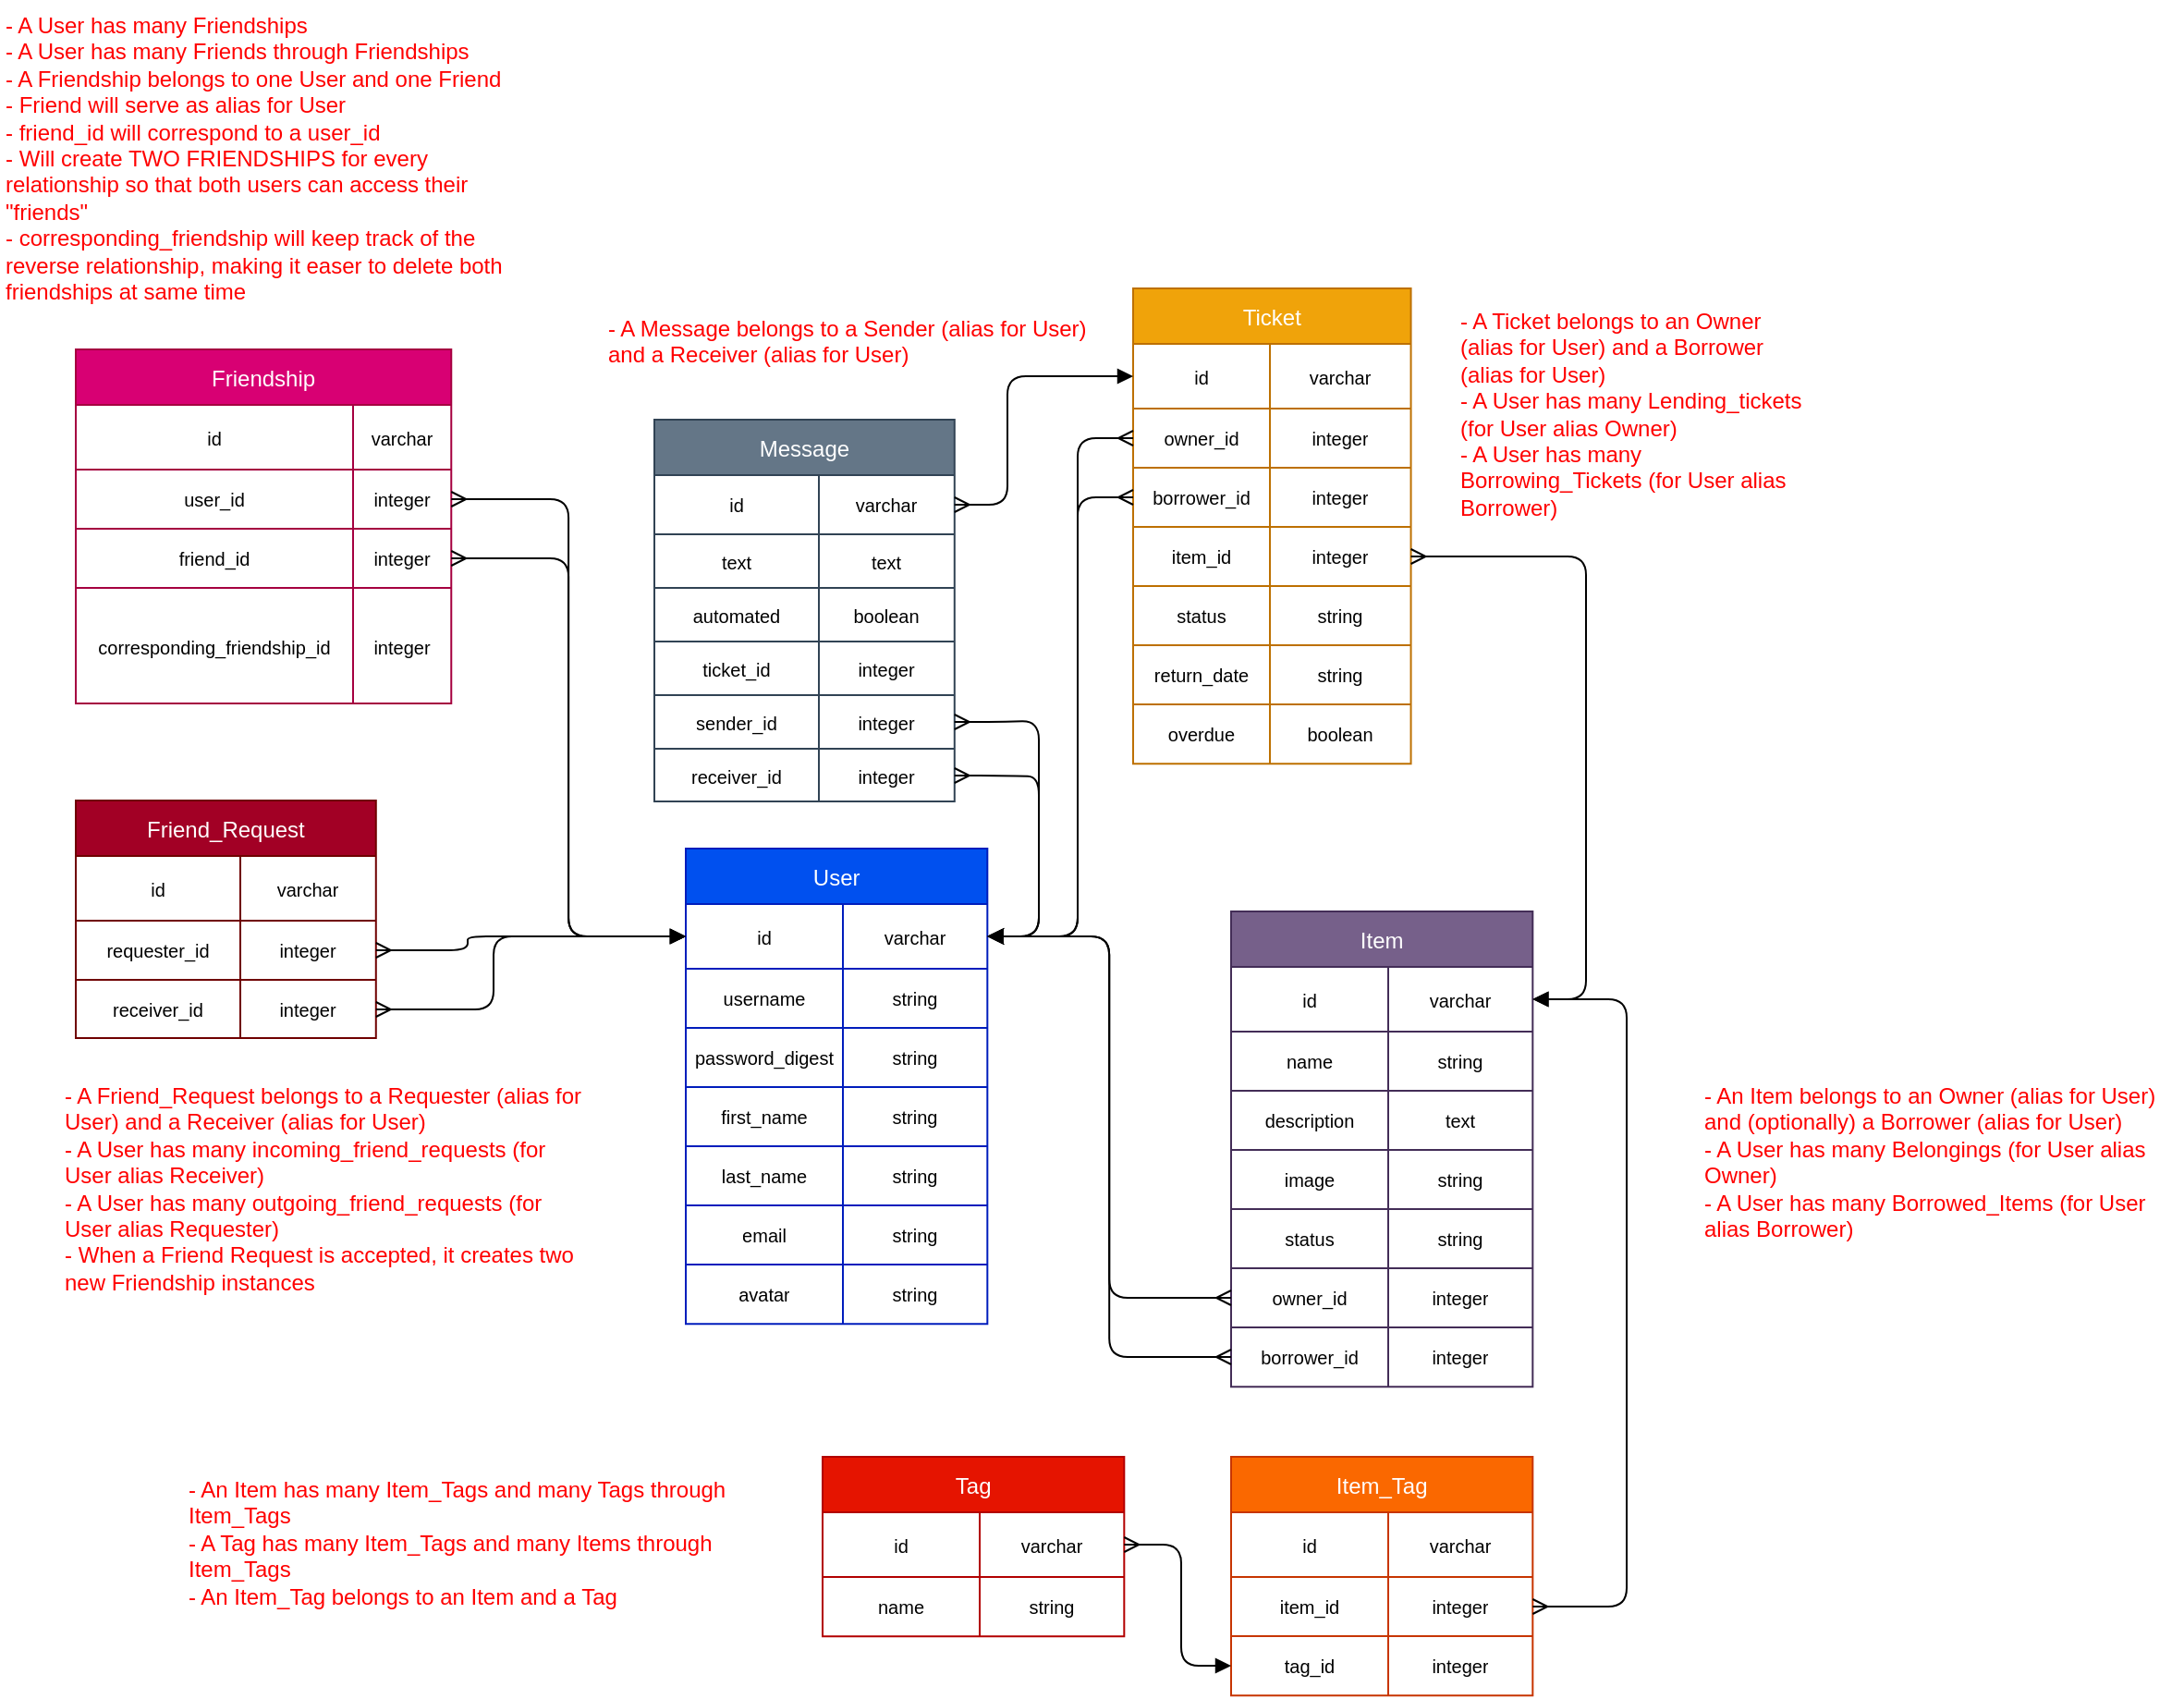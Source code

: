 <mxfile>
    <diagram id="GixmWMwX_nylo4apT2Ep" name="Page-1">
        <mxGraphModel dx="2006" dy="1072" grid="0" gridSize="10" guides="1" tooltips="1" connect="1" arrows="1" fold="1" page="0" pageScale="1" pageWidth="850" pageHeight="1100" background="#ffffff" math="0" shadow="0">
            <root>
                <mxCell id="0"/>
                <mxCell id="1" parent="0"/>
                <mxCell id="2" value="User" style="shape=table;startSize=30;container=1;collapsible=0;childLayout=tableLayout;strokeWidth=1;strokeColor=#001DBC;fillColor=#0050ef;fontColor=#ffffff;" parent="1" vertex="1">
                    <mxGeometry x="-1024" y="-136" width="163.16" height="257.139" as="geometry"/>
                </mxCell>
                <mxCell id="3" value="" style="shape=partialRectangle;collapsible=0;dropTarget=0;pointerEvents=0;fillColor=none;top=0;left=0;bottom=0;right=0;points=[[0,0.5],[1,0.5]];portConstraint=eastwest;" parent="2" vertex="1">
                    <mxGeometry y="30" width="163.16" height="35" as="geometry"/>
                </mxCell>
                <mxCell id="4" value="id" style="shape=partialRectangle;html=1;whiteSpace=wrap;connectable=0;overflow=hidden;fillColor=none;top=0;left=0;bottom=0;right=0;pointerEvents=1;fontColor=#000000;fontSize=10;" parent="3" vertex="1">
                    <mxGeometry width="85" height="35" as="geometry">
                        <mxRectangle width="85" height="35" as="alternateBounds"/>
                    </mxGeometry>
                </mxCell>
                <mxCell id="5" value="varchar" style="shape=partialRectangle;html=1;whiteSpace=wrap;connectable=0;overflow=hidden;fillColor=none;top=0;left=0;bottom=0;right=0;pointerEvents=1;fontColor=#000000;fontSize=10;" parent="3" vertex="1">
                    <mxGeometry x="85" width="78" height="35" as="geometry">
                        <mxRectangle width="78" height="35" as="alternateBounds"/>
                    </mxGeometry>
                </mxCell>
                <mxCell id="6" value="" style="shape=partialRectangle;collapsible=0;dropTarget=0;pointerEvents=0;fillColor=none;top=0;left=0;bottom=0;right=0;points=[[0,0.5],[1,0.5]];portConstraint=eastwest;" parent="2" vertex="1">
                    <mxGeometry y="65" width="163.16" height="32" as="geometry"/>
                </mxCell>
                <mxCell id="7" value="username" style="shape=partialRectangle;html=1;whiteSpace=wrap;connectable=0;overflow=hidden;fillColor=none;top=0;left=0;bottom=0;right=0;pointerEvents=1;fontSize=10;fontColor=#000000;" parent="6" vertex="1">
                    <mxGeometry width="85" height="32" as="geometry">
                        <mxRectangle width="85" height="32" as="alternateBounds"/>
                    </mxGeometry>
                </mxCell>
                <mxCell id="8" value="string" style="shape=partialRectangle;html=1;whiteSpace=wrap;connectable=0;overflow=hidden;fillColor=none;top=0;left=0;bottom=0;right=0;pointerEvents=1;fontSize=10;fontColor=#000000;" parent="6" vertex="1">
                    <mxGeometry x="85" width="78" height="32" as="geometry">
                        <mxRectangle width="78" height="32" as="alternateBounds"/>
                    </mxGeometry>
                </mxCell>
                <mxCell id="9" style="shape=partialRectangle;collapsible=0;dropTarget=0;pointerEvents=0;fillColor=none;top=0;left=0;bottom=0;right=0;points=[[0,0.5],[1,0.5]];portConstraint=eastwest;" parent="2" vertex="1">
                    <mxGeometry y="97" width="163.16" height="32" as="geometry"/>
                </mxCell>
                <mxCell id="10" value="password_digest" style="shape=partialRectangle;html=1;whiteSpace=wrap;connectable=0;overflow=hidden;fillColor=none;top=0;left=0;bottom=0;right=0;pointerEvents=1;fontSize=10;fontColor=#000000;" parent="9" vertex="1">
                    <mxGeometry width="85" height="32" as="geometry">
                        <mxRectangle width="85" height="32" as="alternateBounds"/>
                    </mxGeometry>
                </mxCell>
                <mxCell id="11" value="string" style="shape=partialRectangle;html=1;whiteSpace=wrap;connectable=0;overflow=hidden;fillColor=none;top=0;left=0;bottom=0;right=0;pointerEvents=1;fontSize=10;fontColor=#000000;" parent="9" vertex="1">
                    <mxGeometry x="85" width="78" height="32" as="geometry">
                        <mxRectangle width="78" height="32" as="alternateBounds"/>
                    </mxGeometry>
                </mxCell>
                <mxCell id="12" style="shape=partialRectangle;collapsible=0;dropTarget=0;pointerEvents=0;fillColor=none;top=0;left=0;bottom=0;right=0;points=[[0,0.5],[1,0.5]];portConstraint=eastwest;" parent="2" vertex="1">
                    <mxGeometry y="129" width="163.16" height="32" as="geometry"/>
                </mxCell>
                <mxCell id="13" value="first_name" style="shape=partialRectangle;html=1;whiteSpace=wrap;connectable=0;overflow=hidden;fillColor=none;top=0;left=0;bottom=0;right=0;pointerEvents=1;fontSize=10;fontColor=#000000;" parent="12" vertex="1">
                    <mxGeometry width="85" height="32" as="geometry">
                        <mxRectangle width="85" height="32" as="alternateBounds"/>
                    </mxGeometry>
                </mxCell>
                <mxCell id="14" value="string" style="shape=partialRectangle;html=1;whiteSpace=wrap;connectable=0;overflow=hidden;fillColor=none;top=0;left=0;bottom=0;right=0;pointerEvents=1;fontSize=10;fontColor=#000000;" parent="12" vertex="1">
                    <mxGeometry x="85" width="78" height="32" as="geometry">
                        <mxRectangle width="78" height="32" as="alternateBounds"/>
                    </mxGeometry>
                </mxCell>
                <mxCell id="15" style="shape=partialRectangle;collapsible=0;dropTarget=0;pointerEvents=0;fillColor=none;top=0;left=0;bottom=0;right=0;points=[[0,0.5],[1,0.5]];portConstraint=eastwest;" parent="2" vertex="1">
                    <mxGeometry y="161" width="163.16" height="32" as="geometry"/>
                </mxCell>
                <mxCell id="16" value="last_name" style="shape=partialRectangle;html=1;whiteSpace=wrap;connectable=0;overflow=hidden;fillColor=none;top=0;left=0;bottom=0;right=0;pointerEvents=1;fontSize=10;fontColor=#000000;" parent="15" vertex="1">
                    <mxGeometry width="85" height="32" as="geometry">
                        <mxRectangle width="85" height="32" as="alternateBounds"/>
                    </mxGeometry>
                </mxCell>
                <mxCell id="17" value="string" style="shape=partialRectangle;html=1;whiteSpace=wrap;connectable=0;overflow=hidden;fillColor=none;top=0;left=0;bottom=0;right=0;pointerEvents=1;fontSize=10;fontColor=#000000;" parent="15" vertex="1">
                    <mxGeometry x="85" width="78" height="32" as="geometry">
                        <mxRectangle width="78" height="32" as="alternateBounds"/>
                    </mxGeometry>
                </mxCell>
                <mxCell id="18" style="shape=partialRectangle;collapsible=0;dropTarget=0;pointerEvents=0;fillColor=none;top=0;left=0;bottom=0;right=0;points=[[0,0.5],[1,0.5]];portConstraint=eastwest;" parent="2" vertex="1">
                    <mxGeometry y="193" width="163.16" height="32" as="geometry"/>
                </mxCell>
                <mxCell id="19" value="email" style="shape=partialRectangle;html=1;whiteSpace=wrap;connectable=0;overflow=hidden;fillColor=none;top=0;left=0;bottom=0;right=0;pointerEvents=1;fontSize=10;fontColor=#000000;" parent="18" vertex="1">
                    <mxGeometry width="85" height="32" as="geometry">
                        <mxRectangle width="85" height="32" as="alternateBounds"/>
                    </mxGeometry>
                </mxCell>
                <mxCell id="20" value="string" style="shape=partialRectangle;html=1;whiteSpace=wrap;connectable=0;overflow=hidden;fillColor=none;top=0;left=0;bottom=0;right=0;pointerEvents=1;fontSize=10;fontColor=#000000;" parent="18" vertex="1">
                    <mxGeometry x="85" width="78" height="32" as="geometry">
                        <mxRectangle width="78" height="32" as="alternateBounds"/>
                    </mxGeometry>
                </mxCell>
                <mxCell id="21" style="shape=partialRectangle;collapsible=0;dropTarget=0;pointerEvents=0;fillColor=none;top=0;left=0;bottom=0;right=0;points=[[0,0.5],[1,0.5]];portConstraint=eastwest;" parent="2" vertex="1">
                    <mxGeometry y="225" width="163.16" height="32" as="geometry"/>
                </mxCell>
                <mxCell id="22" value="avatar" style="shape=partialRectangle;html=1;whiteSpace=wrap;connectable=0;overflow=hidden;fillColor=none;top=0;left=0;bottom=0;right=0;pointerEvents=1;fontSize=10;fontColor=#000000;" parent="21" vertex="1">
                    <mxGeometry width="85" height="32" as="geometry">
                        <mxRectangle width="85" height="32" as="alternateBounds"/>
                    </mxGeometry>
                </mxCell>
                <mxCell id="23" value="string" style="shape=partialRectangle;html=1;whiteSpace=wrap;connectable=0;overflow=hidden;fillColor=none;top=0;left=0;bottom=0;right=0;pointerEvents=1;fontSize=10;fontColor=#000000;" parent="21" vertex="1">
                    <mxGeometry x="85" width="78" height="32" as="geometry">
                        <mxRectangle width="78" height="32" as="alternateBounds"/>
                    </mxGeometry>
                </mxCell>
                <mxCell id="30" value="Friendship" style="shape=table;startSize=30;container=1;collapsible=0;childLayout=tableLayout;strokeWidth=1;strokeColor=#A50040;fillColor=#d80073;fontColor=#ffffff;" parent="1" vertex="1">
                    <mxGeometry x="-1354" y="-406" width="203.13" height="191.51" as="geometry"/>
                </mxCell>
                <mxCell id="31" value="" style="shape=partialRectangle;collapsible=0;dropTarget=0;pointerEvents=0;fillColor=none;top=0;left=0;bottom=0;right=0;points=[[0,0.5],[1,0.5]];portConstraint=eastwest;" parent="30" vertex="1">
                    <mxGeometry y="30" width="203.13" height="35" as="geometry"/>
                </mxCell>
                <mxCell id="32" value="id" style="shape=partialRectangle;html=1;whiteSpace=wrap;connectable=0;overflow=hidden;fillColor=none;top=0;left=0;bottom=0;right=0;pointerEvents=1;fontColor=#000000;fontSize=10;" parent="31" vertex="1">
                    <mxGeometry width="150" height="35" as="geometry">
                        <mxRectangle width="150" height="35" as="alternateBounds"/>
                    </mxGeometry>
                </mxCell>
                <mxCell id="33" value="varchar" style="shape=partialRectangle;html=1;whiteSpace=wrap;connectable=0;overflow=hidden;fillColor=none;top=0;left=0;bottom=0;right=0;pointerEvents=1;fontColor=#000000;fontSize=10;" parent="31" vertex="1">
                    <mxGeometry x="150" width="53" height="35" as="geometry">
                        <mxRectangle width="53" height="35" as="alternateBounds"/>
                    </mxGeometry>
                </mxCell>
                <mxCell id="34" value="" style="shape=partialRectangle;collapsible=0;dropTarget=0;pointerEvents=0;fillColor=none;top=0;left=0;bottom=0;right=0;points=[[0,0.5],[1,0.5]];portConstraint=eastwest;" parent="30" vertex="1">
                    <mxGeometry y="65" width="203.13" height="32" as="geometry"/>
                </mxCell>
                <mxCell id="35" value="user_id" style="shape=partialRectangle;html=1;whiteSpace=wrap;connectable=0;overflow=hidden;fillColor=none;top=0;left=0;bottom=0;right=0;pointerEvents=1;fontSize=10;fontColor=#000000;" parent="34" vertex="1">
                    <mxGeometry width="150" height="32" as="geometry">
                        <mxRectangle width="150" height="32" as="alternateBounds"/>
                    </mxGeometry>
                </mxCell>
                <mxCell id="36" value="integer" style="shape=partialRectangle;html=1;whiteSpace=wrap;connectable=0;overflow=hidden;fillColor=none;top=0;left=0;bottom=0;right=0;pointerEvents=1;fontSize=10;fontColor=#000000;" parent="34" vertex="1">
                    <mxGeometry x="150" width="53" height="32" as="geometry">
                        <mxRectangle width="53" height="32" as="alternateBounds"/>
                    </mxGeometry>
                </mxCell>
                <mxCell id="37" style="shape=partialRectangle;collapsible=0;dropTarget=0;pointerEvents=0;fillColor=none;top=0;left=0;bottom=0;right=0;points=[[0,0.5],[1,0.5]];portConstraint=eastwest;" parent="30" vertex="1">
                    <mxGeometry y="97" width="203.13" height="32" as="geometry"/>
                </mxCell>
                <mxCell id="38" value="friend_id" style="shape=partialRectangle;html=1;whiteSpace=wrap;connectable=0;overflow=hidden;fillColor=none;top=0;left=0;bottom=0;right=0;pointerEvents=1;fontSize=10;fontColor=#000000;" parent="37" vertex="1">
                    <mxGeometry width="150" height="32" as="geometry">
                        <mxRectangle width="150" height="32" as="alternateBounds"/>
                    </mxGeometry>
                </mxCell>
                <mxCell id="39" value="integer" style="shape=partialRectangle;html=1;whiteSpace=wrap;connectable=0;overflow=hidden;fillColor=none;top=0;left=0;bottom=0;right=0;pointerEvents=1;fontSize=10;fontColor=#000000;" parent="37" vertex="1">
                    <mxGeometry x="150" width="53" height="32" as="geometry">
                        <mxRectangle width="53" height="32" as="alternateBounds"/>
                    </mxGeometry>
                </mxCell>
                <mxCell id="40" style="shape=partialRectangle;collapsible=0;dropTarget=0;pointerEvents=0;fillColor=none;top=0;left=0;bottom=0;right=0;points=[[0,0.5],[1,0.5]];portConstraint=eastwest;" parent="30" vertex="1">
                    <mxGeometry y="129" width="203.13" height="63" as="geometry"/>
                </mxCell>
                <mxCell id="41" value="corresponding_friendship_id" style="shape=partialRectangle;html=1;whiteSpace=wrap;connectable=0;overflow=hidden;fillColor=none;top=0;left=0;bottom=0;right=0;pointerEvents=1;fontSize=10;fontColor=#000000;" parent="40" vertex="1">
                    <mxGeometry width="150" height="63" as="geometry">
                        <mxRectangle width="150" height="63" as="alternateBounds"/>
                    </mxGeometry>
                </mxCell>
                <mxCell id="42" value="integer" style="shape=partialRectangle;html=1;whiteSpace=wrap;connectable=0;overflow=hidden;fillColor=none;top=0;left=0;bottom=0;right=0;pointerEvents=1;fontSize=10;fontColor=#000000;" parent="40" vertex="1">
                    <mxGeometry x="150" width="53" height="63" as="geometry">
                        <mxRectangle width="53" height="63" as="alternateBounds"/>
                    </mxGeometry>
                </mxCell>
                <mxCell id="52" style="edgeStyle=orthogonalEdgeStyle;html=1;exitX=0;exitY=0.5;exitDx=0;exitDy=0;entryX=1;entryY=0.5;entryDx=0;entryDy=0;strokeColor=#000000;startArrow=block;startFill=1;endArrow=ERmany;endFill=0;" parent="1" source="3" target="34" edge="1">
                    <mxGeometry relative="1" as="geometry"/>
                </mxCell>
                <mxCell id="53" style="edgeStyle=orthogonalEdgeStyle;html=1;exitX=0;exitY=0.5;exitDx=0;exitDy=0;entryX=1;entryY=0.5;entryDx=0;entryDy=0;startArrow=block;startFill=1;endArrow=ERmany;endFill=0;strokeColor=#000000;" parent="1" source="3" target="37" edge="1">
                    <mxGeometry relative="1" as="geometry"/>
                </mxCell>
                <mxCell id="55" value="- A User has many Friendships&lt;br&gt;- A User has many Friends through Friendships&lt;br&gt;- A Friendship belongs to one User and one Friend&lt;br&gt;- Friend will serve as alias for User&lt;br&gt;- friend_id will correspond to a user_id&lt;br&gt;- Will create TWO FRIENDSHIPS for every relationship so that both users can access their &quot;friends&quot;&lt;br&gt;- corresponding_friendship will keep track of the reverse relationship, making it easer to delete both friendships at same time" style="text;html=1;strokeColor=none;fillColor=none;align=left;verticalAlign=top;whiteSpace=wrap;rounded=0;fontColor=#FF0000;" parent="1" vertex="1">
                    <mxGeometry x="-1394.43" y="-595" width="284" height="174" as="geometry"/>
                </mxCell>
                <mxCell id="56" value="Friend_Request" style="shape=table;startSize=30;container=1;collapsible=0;childLayout=tableLayout;strokeWidth=1;strokeColor=#6F0000;fillColor=#a20025;fontColor=#ffffff;" parent="1" vertex="1">
                    <mxGeometry x="-1354" y="-162" width="162.391" height="128.51" as="geometry"/>
                </mxCell>
                <mxCell id="57" value="" style="shape=partialRectangle;collapsible=0;dropTarget=0;pointerEvents=0;fillColor=none;top=0;left=0;bottom=0;right=0;points=[[0,0.5],[1,0.5]];portConstraint=eastwest;" parent="56" vertex="1">
                    <mxGeometry y="30" width="162.391" height="35" as="geometry"/>
                </mxCell>
                <mxCell id="58" value="id" style="shape=partialRectangle;html=1;whiteSpace=wrap;connectable=0;overflow=hidden;fillColor=none;top=0;left=0;bottom=0;right=0;pointerEvents=1;fontColor=#000000;fontSize=10;" parent="57" vertex="1">
                    <mxGeometry width="89" height="35" as="geometry">
                        <mxRectangle width="89" height="35" as="alternateBounds"/>
                    </mxGeometry>
                </mxCell>
                <mxCell id="59" value="varchar" style="shape=partialRectangle;html=1;whiteSpace=wrap;connectable=0;overflow=hidden;fillColor=none;top=0;left=0;bottom=0;right=0;pointerEvents=1;fontColor=#000000;fontSize=10;" parent="57" vertex="1">
                    <mxGeometry x="89" width="73" height="35" as="geometry">
                        <mxRectangle width="73" height="35" as="alternateBounds"/>
                    </mxGeometry>
                </mxCell>
                <mxCell id="60" value="" style="shape=partialRectangle;collapsible=0;dropTarget=0;pointerEvents=0;fillColor=none;top=0;left=0;bottom=0;right=0;points=[[0,0.5],[1,0.5]];portConstraint=eastwest;" parent="56" vertex="1">
                    <mxGeometry y="65" width="162.391" height="32" as="geometry"/>
                </mxCell>
                <mxCell id="61" value="requester_id" style="shape=partialRectangle;html=1;whiteSpace=wrap;connectable=0;overflow=hidden;fillColor=none;top=0;left=0;bottom=0;right=0;pointerEvents=1;fontSize=10;fontColor=#000000;" parent="60" vertex="1">
                    <mxGeometry width="89" height="32" as="geometry">
                        <mxRectangle width="89" height="32" as="alternateBounds"/>
                    </mxGeometry>
                </mxCell>
                <mxCell id="62" value="integer" style="shape=partialRectangle;html=1;whiteSpace=wrap;connectable=0;overflow=hidden;fillColor=none;top=0;left=0;bottom=0;right=0;pointerEvents=1;fontSize=10;fontColor=#000000;" parent="60" vertex="1">
                    <mxGeometry x="89" width="73" height="32" as="geometry">
                        <mxRectangle width="73" height="32" as="alternateBounds"/>
                    </mxGeometry>
                </mxCell>
                <mxCell id="63" style="shape=partialRectangle;collapsible=0;dropTarget=0;pointerEvents=0;fillColor=none;top=0;left=0;bottom=0;right=0;points=[[0,0.5],[1,0.5]];portConstraint=eastwest;" parent="56" vertex="1">
                    <mxGeometry y="97" width="162.391" height="32" as="geometry"/>
                </mxCell>
                <mxCell id="64" value="receiver_id" style="shape=partialRectangle;html=1;whiteSpace=wrap;connectable=0;overflow=hidden;fillColor=none;top=0;left=0;bottom=0;right=0;pointerEvents=1;fontSize=10;fontColor=#000000;" parent="63" vertex="1">
                    <mxGeometry width="89" height="32" as="geometry">
                        <mxRectangle width="89" height="32" as="alternateBounds"/>
                    </mxGeometry>
                </mxCell>
                <mxCell id="65" value="integer" style="shape=partialRectangle;html=1;whiteSpace=wrap;connectable=0;overflow=hidden;fillColor=none;top=0;left=0;bottom=0;right=0;pointerEvents=1;fontSize=10;fontColor=#000000;" parent="63" vertex="1">
                    <mxGeometry x="89" width="73" height="32" as="geometry">
                        <mxRectangle width="73" height="32" as="alternateBounds"/>
                    </mxGeometry>
                </mxCell>
                <mxCell id="75" style="edgeStyle=orthogonalEdgeStyle;html=1;exitX=1;exitY=0.5;exitDx=0;exitDy=0;entryX=0;entryY=0.5;entryDx=0;entryDy=0;strokeColor=#000000;endArrow=block;endFill=1;startArrow=ERmany;startFill=0;" parent="1" source="60" target="3" edge="1">
                    <mxGeometry relative="1" as="geometry">
                        <Array as="points">
                            <mxPoint x="-1142" y="-81"/>
                            <mxPoint x="-1142" y="-88"/>
                        </Array>
                    </mxGeometry>
                </mxCell>
                <mxCell id="76" style="edgeStyle=orthogonalEdgeStyle;html=1;exitX=1;exitY=0.5;exitDx=0;exitDy=0;entryX=0;entryY=0.5;entryDx=0;entryDy=0;startArrow=ERmany;startFill=0;endArrow=block;endFill=1;strokeColor=#000000;" parent="1" source="63" target="3" edge="1">
                    <mxGeometry relative="1" as="geometry">
                        <Array as="points">
                            <mxPoint x="-1128" y="-49"/>
                            <mxPoint x="-1128" y="-88"/>
                        </Array>
                    </mxGeometry>
                </mxCell>
                <mxCell id="77" value="- A Friend_Request belongs to a Requester (alias for User) and a Receiver (alias for User)&lt;br&gt;- A User has many incoming_friend_requests (for User alias Receiver)&lt;br&gt;- A User has many outgoing_friend_requests (for User alias Requester)&lt;br&gt;- When a Friend Request is accepted, it creates two new Friendship instances" style="text;html=1;strokeColor=none;fillColor=none;align=left;verticalAlign=top;whiteSpace=wrap;rounded=0;fontColor=#FF0000;" parent="1" vertex="1">
                    <mxGeometry x="-1362" y="-16" width="284" height="132" as="geometry"/>
                </mxCell>
                <mxCell id="78" value="Item" style="shape=table;startSize=30;container=1;collapsible=0;childLayout=tableLayout;strokeWidth=1;strokeColor=#432D57;fillColor=#76608a;fontColor=#ffffff;" parent="1" vertex="1">
                    <mxGeometry x="-729" y="-102" width="163.16" height="257.139" as="geometry"/>
                </mxCell>
                <mxCell id="79" value="" style="shape=partialRectangle;collapsible=0;dropTarget=0;pointerEvents=0;fillColor=none;top=0;left=0;bottom=0;right=0;points=[[0,0.5],[1,0.5]];portConstraint=eastwest;" parent="78" vertex="1">
                    <mxGeometry y="30" width="163.16" height="35" as="geometry"/>
                </mxCell>
                <mxCell id="80" value="id" style="shape=partialRectangle;html=1;whiteSpace=wrap;connectable=0;overflow=hidden;fillColor=none;top=0;left=0;bottom=0;right=0;pointerEvents=1;fontColor=#000000;fontSize=10;" parent="79" vertex="1">
                    <mxGeometry width="85" height="35" as="geometry">
                        <mxRectangle width="85" height="35" as="alternateBounds"/>
                    </mxGeometry>
                </mxCell>
                <mxCell id="81" value="varchar" style="shape=partialRectangle;html=1;whiteSpace=wrap;connectable=0;overflow=hidden;fillColor=none;top=0;left=0;bottom=0;right=0;pointerEvents=1;fontColor=#000000;fontSize=10;" parent="79" vertex="1">
                    <mxGeometry x="85" width="78" height="35" as="geometry">
                        <mxRectangle width="78" height="35" as="alternateBounds"/>
                    </mxGeometry>
                </mxCell>
                <mxCell id="82" value="" style="shape=partialRectangle;collapsible=0;dropTarget=0;pointerEvents=0;fillColor=none;top=0;left=0;bottom=0;right=0;points=[[0,0.5],[1,0.5]];portConstraint=eastwest;" parent="78" vertex="1">
                    <mxGeometry y="65" width="163.16" height="32" as="geometry"/>
                </mxCell>
                <mxCell id="83" value="name" style="shape=partialRectangle;html=1;whiteSpace=wrap;connectable=0;overflow=hidden;fillColor=none;top=0;left=0;bottom=0;right=0;pointerEvents=1;fontSize=10;fontColor=#000000;" parent="82" vertex="1">
                    <mxGeometry width="85" height="32" as="geometry">
                        <mxRectangle width="85" height="32" as="alternateBounds"/>
                    </mxGeometry>
                </mxCell>
                <mxCell id="84" value="string" style="shape=partialRectangle;html=1;whiteSpace=wrap;connectable=0;overflow=hidden;fillColor=none;top=0;left=0;bottom=0;right=0;pointerEvents=1;fontSize=10;fontColor=#000000;" parent="82" vertex="1">
                    <mxGeometry x="85" width="78" height="32" as="geometry">
                        <mxRectangle width="78" height="32" as="alternateBounds"/>
                    </mxGeometry>
                </mxCell>
                <mxCell id="85" style="shape=partialRectangle;collapsible=0;dropTarget=0;pointerEvents=0;fillColor=none;top=0;left=0;bottom=0;right=0;points=[[0,0.5],[1,0.5]];portConstraint=eastwest;" parent="78" vertex="1">
                    <mxGeometry y="97" width="163.16" height="32" as="geometry"/>
                </mxCell>
                <mxCell id="86" value="description" style="shape=partialRectangle;html=1;whiteSpace=wrap;connectable=0;overflow=hidden;fillColor=none;top=0;left=0;bottom=0;right=0;pointerEvents=1;fontSize=10;fontColor=#000000;" parent="85" vertex="1">
                    <mxGeometry width="85" height="32" as="geometry">
                        <mxRectangle width="85" height="32" as="alternateBounds"/>
                    </mxGeometry>
                </mxCell>
                <mxCell id="87" value="text" style="shape=partialRectangle;html=1;whiteSpace=wrap;connectable=0;overflow=hidden;fillColor=none;top=0;left=0;bottom=0;right=0;pointerEvents=1;fontSize=10;fontColor=#000000;" parent="85" vertex="1">
                    <mxGeometry x="85" width="78" height="32" as="geometry">
                        <mxRectangle width="78" height="32" as="alternateBounds"/>
                    </mxGeometry>
                </mxCell>
                <mxCell id="88" style="shape=partialRectangle;collapsible=0;dropTarget=0;pointerEvents=0;fillColor=none;top=0;left=0;bottom=0;right=0;points=[[0,0.5],[1,0.5]];portConstraint=eastwest;" parent="78" vertex="1">
                    <mxGeometry y="129" width="163.16" height="32" as="geometry"/>
                </mxCell>
                <mxCell id="89" value="image" style="shape=partialRectangle;html=1;whiteSpace=wrap;connectable=0;overflow=hidden;fillColor=none;top=0;left=0;bottom=0;right=0;pointerEvents=1;fontSize=10;fontColor=#000000;" parent="88" vertex="1">
                    <mxGeometry width="85" height="32" as="geometry">
                        <mxRectangle width="85" height="32" as="alternateBounds"/>
                    </mxGeometry>
                </mxCell>
                <mxCell id="90" value="string" style="shape=partialRectangle;html=1;whiteSpace=wrap;connectable=0;overflow=hidden;fillColor=none;top=0;left=0;bottom=0;right=0;pointerEvents=1;fontSize=10;fontColor=#000000;" parent="88" vertex="1">
                    <mxGeometry x="85" width="78" height="32" as="geometry">
                        <mxRectangle width="78" height="32" as="alternateBounds"/>
                    </mxGeometry>
                </mxCell>
                <mxCell id="91" style="shape=partialRectangle;collapsible=0;dropTarget=0;pointerEvents=0;fillColor=none;top=0;left=0;bottom=0;right=0;points=[[0,0.5],[1,0.5]];portConstraint=eastwest;" parent="78" vertex="1">
                    <mxGeometry y="161" width="163.16" height="32" as="geometry"/>
                </mxCell>
                <mxCell id="92" value="status" style="shape=partialRectangle;html=1;whiteSpace=wrap;connectable=0;overflow=hidden;fillColor=none;top=0;left=0;bottom=0;right=0;pointerEvents=1;fontSize=10;fontColor=#000000;" parent="91" vertex="1">
                    <mxGeometry width="85" height="32" as="geometry">
                        <mxRectangle width="85" height="32" as="alternateBounds"/>
                    </mxGeometry>
                </mxCell>
                <mxCell id="93" value="string" style="shape=partialRectangle;html=1;whiteSpace=wrap;connectable=0;overflow=hidden;fillColor=none;top=0;left=0;bottom=0;right=0;pointerEvents=1;fontSize=10;fontColor=#000000;" parent="91" vertex="1">
                    <mxGeometry x="85" width="78" height="32" as="geometry">
                        <mxRectangle width="78" height="32" as="alternateBounds"/>
                    </mxGeometry>
                </mxCell>
                <mxCell id="94" style="shape=partialRectangle;collapsible=0;dropTarget=0;pointerEvents=0;fillColor=none;top=0;left=0;bottom=0;right=0;points=[[0,0.5],[1,0.5]];portConstraint=eastwest;" parent="78" vertex="1">
                    <mxGeometry y="193" width="163.16" height="32" as="geometry"/>
                </mxCell>
                <mxCell id="95" value="owner_id" style="shape=partialRectangle;html=1;whiteSpace=wrap;connectable=0;overflow=hidden;fillColor=none;top=0;left=0;bottom=0;right=0;pointerEvents=1;fontSize=10;fontColor=#000000;" parent="94" vertex="1">
                    <mxGeometry width="85" height="32" as="geometry">
                        <mxRectangle width="85" height="32" as="alternateBounds"/>
                    </mxGeometry>
                </mxCell>
                <mxCell id="96" value="integer" style="shape=partialRectangle;html=1;whiteSpace=wrap;connectable=0;overflow=hidden;fillColor=none;top=0;left=0;bottom=0;right=0;pointerEvents=1;fontSize=10;fontColor=#000000;" parent="94" vertex="1">
                    <mxGeometry x="85" width="78" height="32" as="geometry">
                        <mxRectangle width="78" height="32" as="alternateBounds"/>
                    </mxGeometry>
                </mxCell>
                <mxCell id="97" style="shape=partialRectangle;collapsible=0;dropTarget=0;pointerEvents=0;fillColor=none;top=0;left=0;bottom=0;right=0;points=[[0,0.5],[1,0.5]];portConstraint=eastwest;" parent="78" vertex="1">
                    <mxGeometry y="225" width="163.16" height="32" as="geometry"/>
                </mxCell>
                <mxCell id="98" value="borrower_id" style="shape=partialRectangle;html=1;whiteSpace=wrap;connectable=0;overflow=hidden;fillColor=none;top=0;left=0;bottom=0;right=0;pointerEvents=1;fontSize=10;fontColor=#000000;" parent="97" vertex="1">
                    <mxGeometry width="85" height="32" as="geometry">
                        <mxRectangle width="85" height="32" as="alternateBounds"/>
                    </mxGeometry>
                </mxCell>
                <mxCell id="99" value="integer" style="shape=partialRectangle;html=1;whiteSpace=wrap;connectable=0;overflow=hidden;fillColor=none;top=0;left=0;bottom=0;right=0;pointerEvents=1;fontSize=10;fontColor=#000000;" parent="97" vertex="1">
                    <mxGeometry x="85" width="78" height="32" as="geometry">
                        <mxRectangle width="78" height="32" as="alternateBounds"/>
                    </mxGeometry>
                </mxCell>
                <mxCell id="100" style="edgeStyle=orthogonalEdgeStyle;html=1;exitX=1;exitY=0.5;exitDx=0;exitDy=0;entryX=0;entryY=0.5;entryDx=0;entryDy=0;startArrow=block;startFill=1;endArrow=ERmany;endFill=0;strokeColor=#000000;" parent="1" source="3" target="94" edge="1">
                    <mxGeometry relative="1" as="geometry">
                        <mxPoint x="-710.12" y="-162.03" as="sourcePoint"/>
                        <mxPoint x="-836.99" y="-366.53" as="targetPoint"/>
                    </mxGeometry>
                </mxCell>
                <mxCell id="101" style="edgeStyle=orthogonalEdgeStyle;html=1;exitX=1;exitY=0.5;exitDx=0;exitDy=0;entryX=0;entryY=0.5;entryDx=0;entryDy=0;startArrow=block;startFill=1;endArrow=ERmany;endFill=0;strokeColor=#000000;" parent="1" source="3" target="97" edge="1">
                    <mxGeometry relative="1" as="geometry">
                        <mxPoint x="-850.84" y="-78.5" as="sourcePoint"/>
                        <mxPoint x="-708" y="83.0" as="targetPoint"/>
                    </mxGeometry>
                </mxCell>
                <mxCell id="102" value="- An Item belongs to an Owner (alias for User) and (optionally) a Borrower (alias for User)&lt;br&gt;- A User has many Belongings (for User alias Owner)&lt;br&gt;- A User has many Borrowed_Items (for User alias Borrower)" style="text;html=1;strokeColor=none;fillColor=none;align=left;verticalAlign=top;whiteSpace=wrap;rounded=0;fontColor=#FF0000;" parent="1" vertex="1">
                    <mxGeometry x="-475" y="-16" width="260" height="112" as="geometry"/>
                </mxCell>
                <mxCell id="148" value="Ticket" style="shape=table;startSize=30;container=1;collapsible=0;childLayout=tableLayout;strokeWidth=1;strokeColor=#BD7000;fillColor=#f0a30a;fontColor=#FFFFFF;" parent="1" vertex="1">
                    <mxGeometry x="-782" y="-439" width="150.277" height="257.139" as="geometry"/>
                </mxCell>
                <mxCell id="149" value="" style="shape=partialRectangle;collapsible=0;dropTarget=0;pointerEvents=0;fillColor=none;top=0;left=0;bottom=0;right=0;points=[[0,0.5],[1,0.5]];portConstraint=eastwest;" parent="148" vertex="1">
                    <mxGeometry y="30" width="150.277" height="35" as="geometry"/>
                </mxCell>
                <mxCell id="150" value="id" style="shape=partialRectangle;html=1;whiteSpace=wrap;connectable=0;overflow=hidden;fillColor=none;top=0;left=0;bottom=0;right=0;pointerEvents=1;fontColor=#000000;fontSize=10;" parent="149" vertex="1">
                    <mxGeometry width="74" height="35" as="geometry">
                        <mxRectangle width="74" height="35" as="alternateBounds"/>
                    </mxGeometry>
                </mxCell>
                <mxCell id="151" value="varchar" style="shape=partialRectangle;html=1;whiteSpace=wrap;connectable=0;overflow=hidden;fillColor=none;top=0;left=0;bottom=0;right=0;pointerEvents=1;fontColor=#000000;fontSize=10;" parent="149" vertex="1">
                    <mxGeometry x="74" width="76" height="35" as="geometry">
                        <mxRectangle width="76" height="35" as="alternateBounds"/>
                    </mxGeometry>
                </mxCell>
                <mxCell id="152" value="" style="shape=partialRectangle;collapsible=0;dropTarget=0;pointerEvents=0;fillColor=none;top=0;left=0;bottom=0;right=0;points=[[0,0.5],[1,0.5]];portConstraint=eastwest;" parent="148" vertex="1">
                    <mxGeometry y="65" width="150.277" height="32" as="geometry"/>
                </mxCell>
                <mxCell id="153" value="owner_id" style="shape=partialRectangle;html=1;whiteSpace=wrap;connectable=0;overflow=hidden;fillColor=none;top=0;left=0;bottom=0;right=0;pointerEvents=1;fontSize=10;fontColor=#000000;" parent="152" vertex="1">
                    <mxGeometry width="74" height="32" as="geometry">
                        <mxRectangle width="74" height="32" as="alternateBounds"/>
                    </mxGeometry>
                </mxCell>
                <mxCell id="154" value="integer" style="shape=partialRectangle;html=1;whiteSpace=wrap;connectable=0;overflow=hidden;fillColor=none;top=0;left=0;bottom=0;right=0;pointerEvents=1;fontSize=10;fontColor=#000000;" parent="152" vertex="1">
                    <mxGeometry x="74" width="76" height="32" as="geometry">
                        <mxRectangle width="76" height="32" as="alternateBounds"/>
                    </mxGeometry>
                </mxCell>
                <mxCell id="155" style="shape=partialRectangle;collapsible=0;dropTarget=0;pointerEvents=0;fillColor=none;top=0;left=0;bottom=0;right=0;points=[[0,0.5],[1,0.5]];portConstraint=eastwest;" parent="148" vertex="1">
                    <mxGeometry y="97" width="150.277" height="32" as="geometry"/>
                </mxCell>
                <mxCell id="156" value="borrower_id" style="shape=partialRectangle;html=1;whiteSpace=wrap;connectable=0;overflow=hidden;fillColor=none;top=0;left=0;bottom=0;right=0;pointerEvents=1;fontSize=10;fontColor=#000000;" parent="155" vertex="1">
                    <mxGeometry width="74" height="32" as="geometry">
                        <mxRectangle width="74" height="32" as="alternateBounds"/>
                    </mxGeometry>
                </mxCell>
                <mxCell id="157" value="integer" style="shape=partialRectangle;html=1;whiteSpace=wrap;connectable=0;overflow=hidden;fillColor=none;top=0;left=0;bottom=0;right=0;pointerEvents=1;fontSize=10;fontColor=#000000;" parent="155" vertex="1">
                    <mxGeometry x="74" width="76" height="32" as="geometry">
                        <mxRectangle width="76" height="32" as="alternateBounds"/>
                    </mxGeometry>
                </mxCell>
                <mxCell id="158" style="shape=partialRectangle;collapsible=0;dropTarget=0;pointerEvents=0;fillColor=none;top=0;left=0;bottom=0;right=0;points=[[0,0.5],[1,0.5]];portConstraint=eastwest;" parent="148" vertex="1">
                    <mxGeometry y="129" width="150.277" height="32" as="geometry"/>
                </mxCell>
                <mxCell id="159" value="item_id" style="shape=partialRectangle;html=1;whiteSpace=wrap;connectable=0;overflow=hidden;fillColor=none;top=0;left=0;bottom=0;right=0;pointerEvents=1;fontSize=10;fontColor=#000000;" parent="158" vertex="1">
                    <mxGeometry width="74" height="32" as="geometry">
                        <mxRectangle width="74" height="32" as="alternateBounds"/>
                    </mxGeometry>
                </mxCell>
                <mxCell id="160" value="integer" style="shape=partialRectangle;html=1;whiteSpace=wrap;connectable=0;overflow=hidden;fillColor=none;top=0;left=0;bottom=0;right=0;pointerEvents=1;fontSize=10;fontColor=#000000;" parent="158" vertex="1">
                    <mxGeometry x="74" width="76" height="32" as="geometry">
                        <mxRectangle width="76" height="32" as="alternateBounds"/>
                    </mxGeometry>
                </mxCell>
                <mxCell id="161" style="shape=partialRectangle;collapsible=0;dropTarget=0;pointerEvents=0;fillColor=none;top=0;left=0;bottom=0;right=0;points=[[0,0.5],[1,0.5]];portConstraint=eastwest;" parent="148" vertex="1">
                    <mxGeometry y="161" width="150.277" height="32" as="geometry"/>
                </mxCell>
                <mxCell id="162" value="status" style="shape=partialRectangle;html=1;whiteSpace=wrap;connectable=0;overflow=hidden;fillColor=none;top=0;left=0;bottom=0;right=0;pointerEvents=1;fontSize=10;fontColor=#000000;" parent="161" vertex="1">
                    <mxGeometry width="74" height="32" as="geometry">
                        <mxRectangle width="74" height="32" as="alternateBounds"/>
                    </mxGeometry>
                </mxCell>
                <mxCell id="163" value="string" style="shape=partialRectangle;html=1;whiteSpace=wrap;connectable=0;overflow=hidden;fillColor=none;top=0;left=0;bottom=0;right=0;pointerEvents=1;fontSize=10;fontColor=#000000;" parent="161" vertex="1">
                    <mxGeometry x="74" width="76" height="32" as="geometry">
                        <mxRectangle width="76" height="32" as="alternateBounds"/>
                    </mxGeometry>
                </mxCell>
                <mxCell id="215" style="shape=partialRectangle;collapsible=0;dropTarget=0;pointerEvents=0;fillColor=none;top=0;left=0;bottom=0;right=0;points=[[0,0.5],[1,0.5]];portConstraint=eastwest;" parent="148" vertex="1">
                    <mxGeometry y="193" width="150.277" height="32" as="geometry"/>
                </mxCell>
                <mxCell id="216" value="return_date" style="shape=partialRectangle;html=1;whiteSpace=wrap;connectable=0;overflow=hidden;fillColor=none;top=0;left=0;bottom=0;right=0;pointerEvents=1;fontSize=10;fontColor=#000000;" parent="215" vertex="1">
                    <mxGeometry width="74" height="32" as="geometry">
                        <mxRectangle width="74" height="32" as="alternateBounds"/>
                    </mxGeometry>
                </mxCell>
                <mxCell id="217" value="string" style="shape=partialRectangle;html=1;whiteSpace=wrap;connectable=0;overflow=hidden;fillColor=none;top=0;left=0;bottom=0;right=0;pointerEvents=1;fontSize=10;fontColor=#000000;" parent="215" vertex="1">
                    <mxGeometry x="74" width="76" height="32" as="geometry">
                        <mxRectangle width="76" height="32" as="alternateBounds"/>
                    </mxGeometry>
                </mxCell>
                <mxCell id="218" style="shape=partialRectangle;collapsible=0;dropTarget=0;pointerEvents=0;fillColor=none;top=0;left=0;bottom=0;right=0;points=[[0,0.5],[1,0.5]];portConstraint=eastwest;" parent="148" vertex="1">
                    <mxGeometry y="225" width="150.277" height="32" as="geometry"/>
                </mxCell>
                <mxCell id="219" value="overdue" style="shape=partialRectangle;html=1;whiteSpace=wrap;connectable=0;overflow=hidden;fillColor=none;top=0;left=0;bottom=0;right=0;pointerEvents=1;fontSize=10;fontColor=#000000;" parent="218" vertex="1">
                    <mxGeometry width="74" height="32" as="geometry">
                        <mxRectangle width="74" height="32" as="alternateBounds"/>
                    </mxGeometry>
                </mxCell>
                <mxCell id="220" value="boolean" style="shape=partialRectangle;html=1;whiteSpace=wrap;connectable=0;overflow=hidden;fillColor=none;top=0;left=0;bottom=0;right=0;pointerEvents=1;fontSize=10;fontColor=#000000;" parent="218" vertex="1">
                    <mxGeometry x="74" width="76" height="32" as="geometry">
                        <mxRectangle width="76" height="32" as="alternateBounds"/>
                    </mxGeometry>
                </mxCell>
                <mxCell id="172" style="edgeStyle=orthogonalEdgeStyle;html=1;exitX=1;exitY=0.5;exitDx=0;exitDy=0;entryX=0;entryY=0.5;entryDx=0;entryDy=0;startArrow=block;startFill=1;endArrow=ERmany;endFill=0;strokeColor=#000000;" parent="1" source="3" target="152" edge="1">
                    <mxGeometry relative="1" as="geometry">
                        <mxPoint x="-1013.84" y="-378" as="sourcePoint"/>
                        <mxPoint x="-871.0" y="-184.5" as="targetPoint"/>
                        <Array as="points">
                            <mxPoint x="-812" y="-88"/>
                            <mxPoint x="-812" y="-358"/>
                        </Array>
                    </mxGeometry>
                </mxCell>
                <mxCell id="173" style="edgeStyle=orthogonalEdgeStyle;html=1;exitX=1;exitY=0.5;exitDx=0;exitDy=0;entryX=0;entryY=0.5;entryDx=0;entryDy=0;startArrow=block;startFill=1;endArrow=ERmany;endFill=0;strokeColor=#000000;" parent="1" source="3" target="155" edge="1">
                    <mxGeometry relative="1" as="geometry">
                        <mxPoint x="-885.0" y="-55.5" as="sourcePoint"/>
                        <mxPoint x="-808.16" y="-301" as="targetPoint"/>
                        <Array as="points">
                            <mxPoint x="-812" y="-88"/>
                            <mxPoint x="-812" y="-326"/>
                        </Array>
                    </mxGeometry>
                </mxCell>
                <mxCell id="175" style="edgeStyle=orthogonalEdgeStyle;html=1;exitX=1;exitY=0.5;exitDx=0;exitDy=0;entryX=1;entryY=0.5;entryDx=0;entryDy=0;startArrow=block;startFill=1;endArrow=ERmany;endFill=0;strokeColor=#000000;" parent="1" source="79" target="158" edge="1">
                    <mxGeometry relative="1" as="geometry">
                        <mxPoint x="-520.0" y="-132.5" as="sourcePoint"/>
                        <mxPoint x="-443.16" y="-346" as="targetPoint"/>
                        <Array as="points">
                            <mxPoint x="-537" y="-54"/>
                            <mxPoint x="-537" y="-294"/>
                        </Array>
                    </mxGeometry>
                </mxCell>
                <mxCell id="177" value="Message" style="shape=table;startSize=30;container=1;collapsible=0;childLayout=tableLayout;strokeWidth=1;strokeColor=#314354;fillColor=#647687;fontColor=#ffffff;" parent="1" vertex="1">
                    <mxGeometry x="-1041" y="-368" width="162.39" height="206.51" as="geometry"/>
                </mxCell>
                <mxCell id="178" value="" style="shape=partialRectangle;collapsible=0;dropTarget=0;pointerEvents=0;fillColor=none;top=0;left=0;bottom=0;right=0;points=[[0,0.5],[1,0.5]];portConstraint=eastwest;" parent="177" vertex="1">
                    <mxGeometry y="30" width="162.39" height="32" as="geometry"/>
                </mxCell>
                <mxCell id="179" value="id" style="shape=partialRectangle;html=1;whiteSpace=wrap;connectable=0;overflow=hidden;fillColor=none;top=0;left=0;bottom=0;right=0;pointerEvents=1;fontColor=#000000;fontSize=10;" parent="178" vertex="1">
                    <mxGeometry width="89" height="32" as="geometry">
                        <mxRectangle width="89" height="32" as="alternateBounds"/>
                    </mxGeometry>
                </mxCell>
                <mxCell id="180" value="varchar" style="shape=partialRectangle;html=1;whiteSpace=wrap;connectable=0;overflow=hidden;fillColor=none;top=0;left=0;bottom=0;right=0;pointerEvents=1;fontColor=#000000;fontSize=10;" parent="178" vertex="1">
                    <mxGeometry x="89" width="73" height="32" as="geometry">
                        <mxRectangle width="73" height="32" as="alternateBounds"/>
                    </mxGeometry>
                </mxCell>
                <mxCell id="181" value="" style="shape=partialRectangle;collapsible=0;dropTarget=0;pointerEvents=0;fillColor=none;top=0;left=0;bottom=0;right=0;points=[[0,0.5],[1,0.5]];portConstraint=eastwest;" parent="177" vertex="1">
                    <mxGeometry y="62" width="162.39" height="29" as="geometry"/>
                </mxCell>
                <mxCell id="182" value="text" style="shape=partialRectangle;html=1;whiteSpace=wrap;connectable=0;overflow=hidden;fillColor=none;top=0;left=0;bottom=0;right=0;pointerEvents=1;fontSize=10;fontColor=#000000;" parent="181" vertex="1">
                    <mxGeometry width="89" height="29" as="geometry">
                        <mxRectangle width="89" height="29" as="alternateBounds"/>
                    </mxGeometry>
                </mxCell>
                <mxCell id="183" value="text" style="shape=partialRectangle;html=1;whiteSpace=wrap;connectable=0;overflow=hidden;fillColor=none;top=0;left=0;bottom=0;right=0;pointerEvents=1;fontSize=10;fontColor=#000000;" parent="181" vertex="1">
                    <mxGeometry x="89" width="73" height="29" as="geometry">
                        <mxRectangle width="73" height="29" as="alternateBounds"/>
                    </mxGeometry>
                </mxCell>
                <mxCell id="250" style="shape=partialRectangle;collapsible=0;dropTarget=0;pointerEvents=0;fillColor=none;top=0;left=0;bottom=0;right=0;points=[[0,0.5],[1,0.5]];portConstraint=eastwest;" parent="177" vertex="1">
                    <mxGeometry y="91" width="162.39" height="29" as="geometry"/>
                </mxCell>
                <mxCell id="251" value="automated" style="shape=partialRectangle;html=1;whiteSpace=wrap;connectable=0;overflow=hidden;fillColor=none;top=0;left=0;bottom=0;right=0;pointerEvents=1;fontSize=10;fontColor=#000000;" parent="250" vertex="1">
                    <mxGeometry width="89" height="29" as="geometry">
                        <mxRectangle width="89" height="29" as="alternateBounds"/>
                    </mxGeometry>
                </mxCell>
                <mxCell id="252" value="boolean" style="shape=partialRectangle;html=1;whiteSpace=wrap;connectable=0;overflow=hidden;fillColor=none;top=0;left=0;bottom=0;right=0;pointerEvents=1;fontSize=10;fontColor=#000000;" parent="250" vertex="1">
                    <mxGeometry x="89" width="73" height="29" as="geometry">
                        <mxRectangle width="73" height="29" as="alternateBounds"/>
                    </mxGeometry>
                </mxCell>
                <mxCell id="184" style="shape=partialRectangle;collapsible=0;dropTarget=0;pointerEvents=0;fillColor=none;top=0;left=0;bottom=0;right=0;points=[[0,0.5],[1,0.5]];portConstraint=eastwest;" parent="177" vertex="1">
                    <mxGeometry y="120" width="162.39" height="29" as="geometry"/>
                </mxCell>
                <mxCell id="185" value="ticket_id" style="shape=partialRectangle;html=1;whiteSpace=wrap;connectable=0;overflow=hidden;fillColor=none;top=0;left=0;bottom=0;right=0;pointerEvents=1;fontSize=10;fontColor=#000000;" parent="184" vertex="1">
                    <mxGeometry width="89" height="29" as="geometry">
                        <mxRectangle width="89" height="29" as="alternateBounds"/>
                    </mxGeometry>
                </mxCell>
                <mxCell id="186" value="integer" style="shape=partialRectangle;html=1;whiteSpace=wrap;connectable=0;overflow=hidden;fillColor=none;top=0;left=0;bottom=0;right=0;pointerEvents=1;fontSize=10;fontColor=#000000;" parent="184" vertex="1">
                    <mxGeometry x="89" width="73" height="29" as="geometry">
                        <mxRectangle width="73" height="29" as="alternateBounds"/>
                    </mxGeometry>
                </mxCell>
                <mxCell id="190" style="shape=partialRectangle;collapsible=0;dropTarget=0;pointerEvents=0;fillColor=none;top=0;left=0;bottom=0;right=0;points=[[0,0.5],[1,0.5]];portConstraint=eastwest;" parent="177" vertex="1">
                    <mxGeometry y="149" width="162.39" height="29" as="geometry"/>
                </mxCell>
                <mxCell id="191" value="sender_id" style="shape=partialRectangle;html=1;whiteSpace=wrap;connectable=0;overflow=hidden;fillColor=none;top=0;left=0;bottom=0;right=0;pointerEvents=1;fontSize=10;fontColor=#000000;" parent="190" vertex="1">
                    <mxGeometry width="89" height="29" as="geometry">
                        <mxRectangle width="89" height="29" as="alternateBounds"/>
                    </mxGeometry>
                </mxCell>
                <mxCell id="192" value="integer" style="shape=partialRectangle;html=1;whiteSpace=wrap;connectable=0;overflow=hidden;fillColor=none;top=0;left=0;bottom=0;right=0;pointerEvents=1;fontSize=10;fontColor=#000000;" parent="190" vertex="1">
                    <mxGeometry x="89" width="73" height="29" as="geometry">
                        <mxRectangle width="73" height="29" as="alternateBounds"/>
                    </mxGeometry>
                </mxCell>
                <mxCell id="193" style="shape=partialRectangle;collapsible=0;dropTarget=0;pointerEvents=0;fillColor=none;top=0;left=0;bottom=0;right=0;points=[[0,0.5],[1,0.5]];portConstraint=eastwest;" parent="177" vertex="1">
                    <mxGeometry y="178" width="162.39" height="29" as="geometry"/>
                </mxCell>
                <mxCell id="194" value="receiver_id" style="shape=partialRectangle;html=1;whiteSpace=wrap;connectable=0;overflow=hidden;fillColor=none;top=0;left=0;bottom=0;right=0;pointerEvents=1;fontSize=10;fontColor=#000000;" parent="193" vertex="1">
                    <mxGeometry width="89" height="29" as="geometry">
                        <mxRectangle width="89" height="29" as="alternateBounds"/>
                    </mxGeometry>
                </mxCell>
                <mxCell id="195" value="integer" style="shape=partialRectangle;html=1;whiteSpace=wrap;connectable=0;overflow=hidden;fillColor=none;top=0;left=0;bottom=0;right=0;pointerEvents=1;fontSize=10;fontColor=#000000;" parent="193" vertex="1">
                    <mxGeometry x="89" width="73" height="29" as="geometry">
                        <mxRectangle width="73" height="29" as="alternateBounds"/>
                    </mxGeometry>
                </mxCell>
                <mxCell id="187" style="edgeStyle=orthogonalEdgeStyle;html=1;exitX=0;exitY=0.5;exitDx=0;exitDy=0;entryX=1;entryY=0.5;entryDx=0;entryDy=0;startArrow=block;startFill=1;endArrow=ERmany;endFill=0;strokeColor=#000000;" parent="1" source="149" target="178" edge="1">
                    <mxGeometry relative="1" as="geometry">
                        <mxPoint x="-534.12" y="-133.5" as="sourcePoint"/>
                        <mxPoint x="-613.003" y="-315" as="targetPoint"/>
                        <Array as="points">
                            <mxPoint x="-850" y="-391"/>
                            <mxPoint x="-850" y="-322"/>
                        </Array>
                    </mxGeometry>
                </mxCell>
                <mxCell id="188" value="- A Ticket belongs to an Owner (alias for User) and a Borrower (alias for User)&lt;br&gt;- A User has many Lending_tickets (for User alias Owner)&lt;br&gt;- A User has many Borrowing_Tickets (for User alias Borrower)" style="text;html=1;strokeColor=none;fillColor=none;align=left;verticalAlign=top;whiteSpace=wrap;rounded=0;fontColor=#FF0000;" parent="1" vertex="1">
                    <mxGeometry x="-607" y="-435" width="195" height="138" as="geometry"/>
                </mxCell>
                <mxCell id="198" style="edgeStyle=orthogonalEdgeStyle;html=1;exitX=1;exitY=0.5;exitDx=0;exitDy=0;entryX=1;entryY=0.5;entryDx=0;entryDy=0;strokeColor=#000000;startArrow=ERmany;startFill=0;" parent="1" source="190" target="3" edge="1">
                    <mxGeometry relative="1" as="geometry">
                        <Array as="points">
                            <mxPoint x="-861" y="-205"/>
                            <mxPoint x="-833" y="-205"/>
                            <mxPoint x="-833" y="-89"/>
                        </Array>
                    </mxGeometry>
                </mxCell>
                <mxCell id="199" style="edgeStyle=orthogonalEdgeStyle;html=1;strokeColor=#000000;entryX=1;entryY=0.5;entryDx=0;entryDy=0;startArrow=ERmany;startFill=0;exitX=1;exitY=0.5;exitDx=0;exitDy=0;" parent="1" target="3" edge="1" source="193">
                    <mxGeometry relative="1" as="geometry">
                        <mxPoint x="-869" y="-175" as="sourcePoint"/>
                        <mxPoint x="-854" y="-89" as="targetPoint"/>
                        <Array as="points">
                            <mxPoint x="-855" y="-175"/>
                            <mxPoint x="-833" y="-175"/>
                            <mxPoint x="-833" y="-89"/>
                        </Array>
                    </mxGeometry>
                </mxCell>
                <mxCell id="200" value="- A Message belongs to a Sender (alias for User) and a Receiver (alias for User)" style="text;html=1;strokeColor=none;fillColor=none;align=left;verticalAlign=top;whiteSpace=wrap;rounded=0;fontColor=#FF0000;" parent="1" vertex="1">
                    <mxGeometry x="-1068" y="-431" width="266" height="51" as="geometry"/>
                </mxCell>
                <mxCell id="221" value="Item_Tag" style="shape=table;startSize=30;container=1;collapsible=0;childLayout=tableLayout;strokeWidth=1;strokeColor=#C73500;fillColor=#fa6800;fontColor=#FFFFFF;" parent="1" vertex="1">
                    <mxGeometry x="-729" y="193" width="163.16" height="129.139" as="geometry"/>
                </mxCell>
                <mxCell id="222" value="" style="shape=partialRectangle;collapsible=0;dropTarget=0;pointerEvents=0;fillColor=none;top=0;left=0;bottom=0;right=0;points=[[0,0.5],[1,0.5]];portConstraint=eastwest;" parent="221" vertex="1">
                    <mxGeometry y="30" width="163.16" height="35" as="geometry"/>
                </mxCell>
                <mxCell id="223" value="id" style="shape=partialRectangle;html=1;whiteSpace=wrap;connectable=0;overflow=hidden;fillColor=none;top=0;left=0;bottom=0;right=0;pointerEvents=1;fontColor=#000000;fontSize=10;" parent="222" vertex="1">
                    <mxGeometry width="85" height="35" as="geometry">
                        <mxRectangle width="85" height="35" as="alternateBounds"/>
                    </mxGeometry>
                </mxCell>
                <mxCell id="224" value="varchar" style="shape=partialRectangle;html=1;whiteSpace=wrap;connectable=0;overflow=hidden;fillColor=none;top=0;left=0;bottom=0;right=0;pointerEvents=1;fontColor=#000000;fontSize=10;" parent="222" vertex="1">
                    <mxGeometry x="85" width="78" height="35" as="geometry">
                        <mxRectangle width="78" height="35" as="alternateBounds"/>
                    </mxGeometry>
                </mxCell>
                <mxCell id="225" value="" style="shape=partialRectangle;collapsible=0;dropTarget=0;pointerEvents=0;fillColor=none;top=0;left=0;bottom=0;right=0;points=[[0,0.5],[1,0.5]];portConstraint=eastwest;" parent="221" vertex="1">
                    <mxGeometry y="65" width="163.16" height="32" as="geometry"/>
                </mxCell>
                <mxCell id="226" value="item_id" style="shape=partialRectangle;html=1;whiteSpace=wrap;connectable=0;overflow=hidden;fillColor=none;top=0;left=0;bottom=0;right=0;pointerEvents=1;fontSize=10;fontColor=#000000;" parent="225" vertex="1">
                    <mxGeometry width="85" height="32" as="geometry">
                        <mxRectangle width="85" height="32" as="alternateBounds"/>
                    </mxGeometry>
                </mxCell>
                <mxCell id="227" value="integer" style="shape=partialRectangle;html=1;whiteSpace=wrap;connectable=0;overflow=hidden;fillColor=none;top=0;left=0;bottom=0;right=0;pointerEvents=1;fontSize=10;fontColor=#000000;" parent="225" vertex="1">
                    <mxGeometry x="85" width="78" height="32" as="geometry">
                        <mxRectangle width="78" height="32" as="alternateBounds"/>
                    </mxGeometry>
                </mxCell>
                <mxCell id="228" style="shape=partialRectangle;collapsible=0;dropTarget=0;pointerEvents=0;fillColor=none;top=0;left=0;bottom=0;right=0;points=[[0,0.5],[1,0.5]];portConstraint=eastwest;" parent="221" vertex="1">
                    <mxGeometry y="97" width="163.16" height="32" as="geometry"/>
                </mxCell>
                <mxCell id="229" value="tag_id" style="shape=partialRectangle;html=1;whiteSpace=wrap;connectable=0;overflow=hidden;fillColor=none;top=0;left=0;bottom=0;right=0;pointerEvents=1;fontSize=10;fontColor=#000000;" parent="228" vertex="1">
                    <mxGeometry width="85" height="32" as="geometry">
                        <mxRectangle width="85" height="32" as="alternateBounds"/>
                    </mxGeometry>
                </mxCell>
                <mxCell id="230" value="integer" style="shape=partialRectangle;html=1;whiteSpace=wrap;connectable=0;overflow=hidden;fillColor=none;top=0;left=0;bottom=0;right=0;pointerEvents=1;fontSize=10;fontColor=#000000;" parent="228" vertex="1">
                    <mxGeometry x="85" width="78" height="32" as="geometry">
                        <mxRectangle width="78" height="32" as="alternateBounds"/>
                    </mxGeometry>
                </mxCell>
                <mxCell id="233" style="edgeStyle=orthogonalEdgeStyle;html=1;exitX=1;exitY=0.5;exitDx=0;exitDy=0;startArrow=ERmany;startFill=0;endArrow=block;endFill=1;strokeColor=#000000;entryX=1;entryY=0.5;entryDx=0;entryDy=0;" parent="1" source="225" target="79" edge="1">
                    <mxGeometry relative="1" as="geometry">
                        <mxPoint x="-455" y="272.5" as="sourcePoint"/>
                        <mxPoint x="-542" y="-16" as="targetPoint"/>
                        <Array as="points">
                            <mxPoint x="-515" y="274"/>
                            <mxPoint x="-515" y="-55"/>
                        </Array>
                    </mxGeometry>
                </mxCell>
                <mxCell id="234" value="- An Item has many Item_Tags and many Tags through Item_Tags&lt;br&gt;- A Tag has many Item_Tags and many Items through Item_Tags&lt;br&gt;- An Item_Tag belongs to an Item and a Tag" style="text;html=1;strokeColor=none;fillColor=none;align=left;verticalAlign=top;whiteSpace=wrap;rounded=0;fontColor=#FF0000;" parent="1" vertex="1">
                    <mxGeometry x="-1295" y="196.57" width="320" height="90" as="geometry"/>
                </mxCell>
                <mxCell id="236" value="Tag" style="shape=table;startSize=30;container=1;collapsible=0;childLayout=tableLayout;strokeWidth=1;strokeColor=#B20000;fillColor=#e51400;fontColor=#ffffff;" parent="1" vertex="1">
                    <mxGeometry x="-950" y="193" width="163.16" height="97.139" as="geometry"/>
                </mxCell>
                <mxCell id="237" value="" style="shape=partialRectangle;collapsible=0;dropTarget=0;pointerEvents=0;fillColor=none;top=0;left=0;bottom=0;right=0;points=[[0,0.5],[1,0.5]];portConstraint=eastwest;" parent="236" vertex="1">
                    <mxGeometry y="30" width="163.16" height="35" as="geometry"/>
                </mxCell>
                <mxCell id="238" value="id" style="shape=partialRectangle;html=1;whiteSpace=wrap;connectable=0;overflow=hidden;fillColor=none;top=0;left=0;bottom=0;right=0;pointerEvents=1;fontColor=#000000;fontSize=10;" parent="237" vertex="1">
                    <mxGeometry width="85" height="35" as="geometry">
                        <mxRectangle width="85" height="35" as="alternateBounds"/>
                    </mxGeometry>
                </mxCell>
                <mxCell id="239" value="varchar" style="shape=partialRectangle;html=1;whiteSpace=wrap;connectable=0;overflow=hidden;fillColor=none;top=0;left=0;bottom=0;right=0;pointerEvents=1;fontColor=#000000;fontSize=10;strokeColor=#000000;" parent="237" vertex="1">
                    <mxGeometry x="85" width="78" height="35" as="geometry">
                        <mxRectangle width="78" height="35" as="alternateBounds"/>
                    </mxGeometry>
                </mxCell>
                <mxCell id="240" value="" style="shape=partialRectangle;collapsible=0;dropTarget=0;pointerEvents=0;fillColor=none;top=0;left=0;bottom=0;right=0;points=[[0,0.5],[1,0.5]];portConstraint=eastwest;" parent="236" vertex="1">
                    <mxGeometry y="65" width="163.16" height="32" as="geometry"/>
                </mxCell>
                <mxCell id="241" value="name" style="shape=partialRectangle;html=1;whiteSpace=wrap;connectable=0;overflow=hidden;fillColor=none;top=0;left=0;bottom=0;right=0;pointerEvents=1;fontSize=10;fontColor=#000000;" parent="240" vertex="1">
                    <mxGeometry width="85" height="32" as="geometry">
                        <mxRectangle width="85" height="32" as="alternateBounds"/>
                    </mxGeometry>
                </mxCell>
                <mxCell id="242" value="string" style="shape=partialRectangle;html=1;whiteSpace=wrap;connectable=0;overflow=hidden;fillColor=none;top=0;left=0;bottom=0;right=0;pointerEvents=1;fontSize=10;fontColor=#000000;" parent="240" vertex="1">
                    <mxGeometry x="85" width="78" height="32" as="geometry">
                        <mxRectangle width="78" height="32" as="alternateBounds"/>
                    </mxGeometry>
                </mxCell>
                <mxCell id="246" style="edgeStyle=orthogonalEdgeStyle;html=1;exitX=1;exitY=0.5;exitDx=0;exitDy=0;startArrow=ERmany;startFill=0;endArrow=block;endFill=1;strokeColor=#000000;entryX=0;entryY=0.5;entryDx=0;entryDy=0;" parent="1" source="237" target="228" edge="1">
                    <mxGeometry relative="1" as="geometry">
                        <mxPoint x="-785.0" y="244.5" as="sourcePoint"/>
                        <mxPoint x="-771" y="182" as="targetPoint"/>
                        <Array as="points">
                            <mxPoint x="-756" y="241"/>
                            <mxPoint x="-756" y="306"/>
                        </Array>
                    </mxGeometry>
                </mxCell>
            </root>
        </mxGraphModel>
    </diagram>
</mxfile>